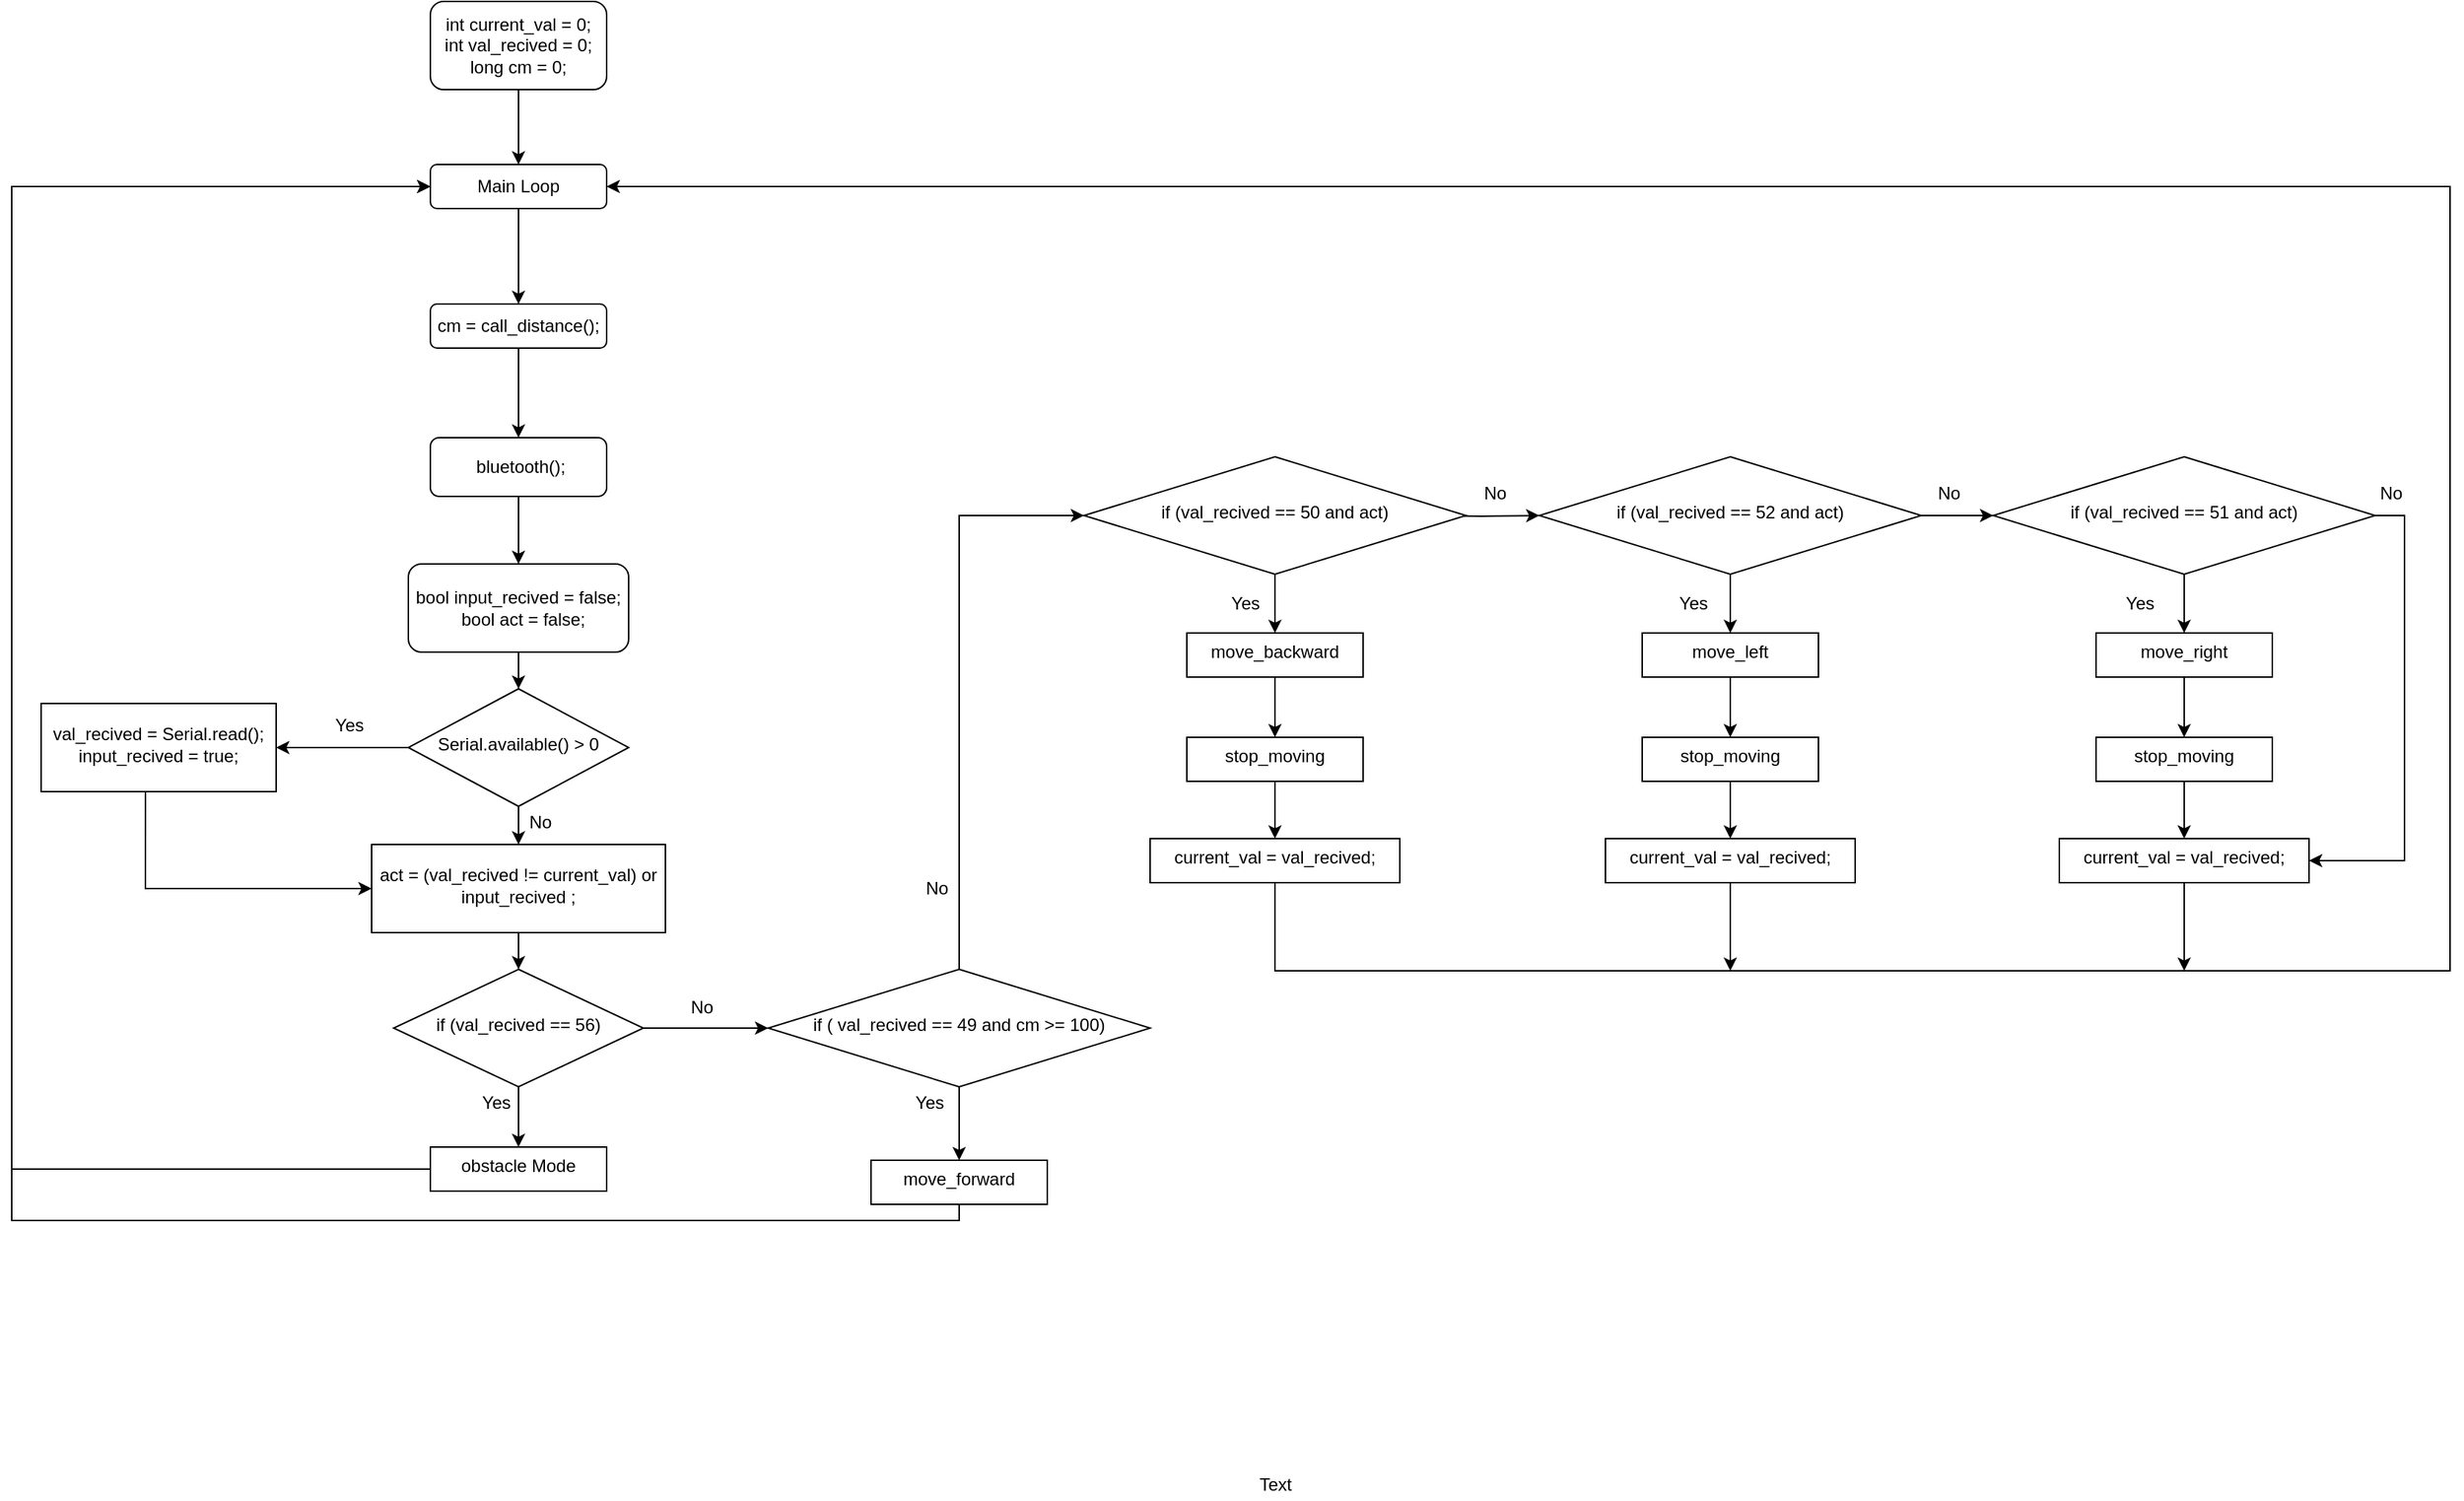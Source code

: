 <mxfile version="15.8.7" type="device" pages="2"><diagram id="C5RBs43oDa-KdzZeNtuy" name="Bluetooth"><mxGraphModel dx="2919" dy="2194" grid="1" gridSize="10" guides="1" tooltips="1" connect="1" arrows="1" fold="1" page="1" pageScale="1" pageWidth="827" pageHeight="1169" math="0" shadow="0"><root><mxCell id="WIyWlLk6GJQsqaUBKTNV-0"/><mxCell id="WIyWlLk6GJQsqaUBKTNV-1" parent="WIyWlLk6GJQsqaUBKTNV-0"/><mxCell id="EGloR7HXyGj_BB4Ntyn2-7" value="" style="edgeStyle=orthogonalEdgeStyle;rounded=0;orthogonalLoop=1;jettySize=auto;html=1;" parent="WIyWlLk6GJQsqaUBKTNV-1" source="WIyWlLk6GJQsqaUBKTNV-3" target="EGloR7HXyGj_BB4Ntyn2-6" edge="1"><mxGeometry relative="1" as="geometry"/></mxCell><mxCell id="WIyWlLk6GJQsqaUBKTNV-3" value="&amp;nbsp;bluetooth();" style="rounded=1;whiteSpace=wrap;html=1;fontSize=12;glass=0;strokeWidth=1;shadow=0;" parent="WIyWlLk6GJQsqaUBKTNV-1" vertex="1"><mxGeometry x="275" y="117" width="120" height="40" as="geometry"/></mxCell><mxCell id="EGloR7HXyGj_BB4Ntyn2-10" value="" style="edgeStyle=orthogonalEdgeStyle;rounded=0;orthogonalLoop=1;jettySize=auto;html=1;" parent="WIyWlLk6GJQsqaUBKTNV-1" source="EGloR7HXyGj_BB4Ntyn2-0" target="EGloR7HXyGj_BB4Ntyn2-9" edge="1"><mxGeometry relative="1" as="geometry"/></mxCell><mxCell id="EGloR7HXyGj_BB4Ntyn2-12" value="" style="edgeStyle=orthogonalEdgeStyle;rounded=0;orthogonalLoop=1;jettySize=auto;html=1;" parent="WIyWlLk6GJQsqaUBKTNV-1" source="EGloR7HXyGj_BB4Ntyn2-0" target="EGloR7HXyGj_BB4Ntyn2-11" edge="1"><mxGeometry relative="1" as="geometry"/></mxCell><mxCell id="EGloR7HXyGj_BB4Ntyn2-0" value="Serial.available() &amp;gt; 0" style="rhombus;whiteSpace=wrap;html=1;shadow=0;fontFamily=Helvetica;fontSize=12;align=center;strokeWidth=1;spacing=6;spacingTop=-4;" parent="WIyWlLk6GJQsqaUBKTNV-1" vertex="1"><mxGeometry x="260" y="288" width="150" height="80" as="geometry"/></mxCell><mxCell id="EGloR7HXyGj_BB4Ntyn2-8" value="" style="edgeStyle=orthogonalEdgeStyle;rounded=0;orthogonalLoop=1;jettySize=auto;html=1;" parent="WIyWlLk6GJQsqaUBKTNV-1" source="EGloR7HXyGj_BB4Ntyn2-6" target="EGloR7HXyGj_BB4Ntyn2-0" edge="1"><mxGeometry relative="1" as="geometry"/></mxCell><mxCell id="EGloR7HXyGj_BB4Ntyn2-6" value="&lt;div&gt;bool input_recived = false;&lt;/div&gt;&lt;div&gt;&amp;nbsp; bool act = false;&lt;/div&gt;" style="whiteSpace=wrap;html=1;rounded=1;shadow=0;strokeWidth=1;glass=0;" parent="WIyWlLk6GJQsqaUBKTNV-1" vertex="1"><mxGeometry x="260" y="203" width="150" height="60" as="geometry"/></mxCell><mxCell id="EGloR7HXyGj_BB4Ntyn2-15" style="edgeStyle=orthogonalEdgeStyle;rounded=0;orthogonalLoop=1;jettySize=auto;html=1;entryX=0;entryY=0.5;entryDx=0;entryDy=0;exitX=0.444;exitY=0.983;exitDx=0;exitDy=0;exitPerimeter=0;" parent="WIyWlLk6GJQsqaUBKTNV-1" source="EGloR7HXyGj_BB4Ntyn2-9" target="EGloR7HXyGj_BB4Ntyn2-11" edge="1"><mxGeometry relative="1" as="geometry"/></mxCell><mxCell id="EGloR7HXyGj_BB4Ntyn2-9" value="val_recived = Serial.read();&lt;br&gt;input_recived = true;" style="whiteSpace=wrap;html=1;shadow=0;strokeWidth=1;spacing=6;spacingTop=-4;" parent="WIyWlLk6GJQsqaUBKTNV-1" vertex="1"><mxGeometry x="10" y="298" width="160" height="60" as="geometry"/></mxCell><mxCell id="EGloR7HXyGj_BB4Ntyn2-35" style="edgeStyle=orthogonalEdgeStyle;rounded=0;orthogonalLoop=1;jettySize=auto;html=1;entryX=0.5;entryY=0;entryDx=0;entryDy=0;" parent="WIyWlLk6GJQsqaUBKTNV-1" source="EGloR7HXyGj_BB4Ntyn2-11" target="EGloR7HXyGj_BB4Ntyn2-27" edge="1"><mxGeometry relative="1" as="geometry"/></mxCell><mxCell id="EGloR7HXyGj_BB4Ntyn2-11" value="act = (val_recived != current_val) or input_recived ;" style="whiteSpace=wrap;html=1;shadow=0;strokeWidth=1;spacing=6;spacingTop=-4;" parent="WIyWlLk6GJQsqaUBKTNV-1" vertex="1"><mxGeometry x="235" y="394" width="200" height="60" as="geometry"/></mxCell><mxCell id="EGloR7HXyGj_BB4Ntyn2-13" value="Yes" style="text;html=1;strokeColor=none;fillColor=none;align=center;verticalAlign=middle;whiteSpace=wrap;rounded=0;" parent="WIyWlLk6GJQsqaUBKTNV-1" vertex="1"><mxGeometry x="190" y="298" width="60" height="30" as="geometry"/></mxCell><mxCell id="EGloR7HXyGj_BB4Ntyn2-14" value="No" style="text;html=1;strokeColor=none;fillColor=none;align=center;verticalAlign=middle;whiteSpace=wrap;rounded=0;" parent="WIyWlLk6GJQsqaUBKTNV-1" vertex="1"><mxGeometry x="320" y="364" width="60" height="30" as="geometry"/></mxCell><mxCell id="dV8aV_4q76YpNf3Cbogu-1" value="" style="edgeStyle=orthogonalEdgeStyle;rounded=0;orthogonalLoop=1;jettySize=auto;html=1;" edge="1" parent="WIyWlLk6GJQsqaUBKTNV-1" source="EGloR7HXyGj_BB4Ntyn2-16" target="dV8aV_4q76YpNf3Cbogu-0"><mxGeometry relative="1" as="geometry"/></mxCell><mxCell id="EGloR7HXyGj_BB4Ntyn2-16" value="int current_val = 0;&lt;br&gt;int val_recived = 0;&lt;br&gt;long cm = 0;" style="whiteSpace=wrap;html=1;rounded=1;shadow=0;strokeWidth=1;glass=0;" parent="WIyWlLk6GJQsqaUBKTNV-1" vertex="1"><mxGeometry x="275" y="-180" width="120" height="60" as="geometry"/></mxCell><mxCell id="EGloR7HXyGj_BB4Ntyn2-30" value="" style="edgeStyle=orthogonalEdgeStyle;rounded=0;orthogonalLoop=1;jettySize=auto;html=1;exitX=0.5;exitY=1;exitDx=0;exitDy=0;" parent="WIyWlLk6GJQsqaUBKTNV-1" source="EGloR7HXyGj_BB4Ntyn2-27" target="EGloR7HXyGj_BB4Ntyn2-29" edge="1"><mxGeometry relative="1" as="geometry"/></mxCell><mxCell id="EGloR7HXyGj_BB4Ntyn2-40" value="" style="edgeStyle=orthogonalEdgeStyle;rounded=0;orthogonalLoop=1;jettySize=auto;html=1;" parent="WIyWlLk6GJQsqaUBKTNV-1" source="EGloR7HXyGj_BB4Ntyn2-27" target="EGloR7HXyGj_BB4Ntyn2-39" edge="1"><mxGeometry relative="1" as="geometry"/></mxCell><mxCell id="EGloR7HXyGj_BB4Ntyn2-27" value="if (val_recived == 56)" style="rhombus;whiteSpace=wrap;html=1;shadow=0;strokeWidth=1;spacing=6;spacingTop=-4;" parent="WIyWlLk6GJQsqaUBKTNV-1" vertex="1"><mxGeometry x="250" y="479" width="170" height="80" as="geometry"/></mxCell><mxCell id="EGloR7HXyGj_BB4Ntyn2-44" style="edgeStyle=orthogonalEdgeStyle;rounded=0;orthogonalLoop=1;jettySize=auto;html=1;entryX=0;entryY=0.5;entryDx=0;entryDy=0;" parent="WIyWlLk6GJQsqaUBKTNV-1" source="EGloR7HXyGj_BB4Ntyn2-29" target="dV8aV_4q76YpNf3Cbogu-0" edge="1"><mxGeometry relative="1" as="geometry"><Array as="points"><mxPoint x="-10" y="615"/><mxPoint x="-10" y="-54"/></Array><mxPoint x="210" y="-85" as="targetPoint"/></mxGeometry></mxCell><mxCell id="EGloR7HXyGj_BB4Ntyn2-29" value="obstacle Mode" style="whiteSpace=wrap;html=1;shadow=0;strokeWidth=1;spacing=6;spacingTop=-4;" parent="WIyWlLk6GJQsqaUBKTNV-1" vertex="1"><mxGeometry x="275" y="600" width="120" height="30" as="geometry"/></mxCell><mxCell id="EGloR7HXyGj_BB4Ntyn2-34" value="Yes" style="text;html=1;strokeColor=none;fillColor=none;align=center;verticalAlign=middle;whiteSpace=wrap;rounded=0;" parent="WIyWlLk6GJQsqaUBKTNV-1" vertex="1"><mxGeometry x="290" y="555" width="60" height="30" as="geometry"/></mxCell><mxCell id="EGloR7HXyGj_BB4Ntyn2-38" value="No" style="text;html=1;strokeColor=none;fillColor=none;align=center;verticalAlign=middle;whiteSpace=wrap;rounded=0;" parent="WIyWlLk6GJQsqaUBKTNV-1" vertex="1"><mxGeometry x="430" y="490" width="60" height="30" as="geometry"/></mxCell><mxCell id="EGloR7HXyGj_BB4Ntyn2-42" value="" style="edgeStyle=orthogonalEdgeStyle;rounded=0;orthogonalLoop=1;jettySize=auto;html=1;" parent="WIyWlLk6GJQsqaUBKTNV-1" source="EGloR7HXyGj_BB4Ntyn2-39" target="EGloR7HXyGj_BB4Ntyn2-41" edge="1"><mxGeometry relative="1" as="geometry"/></mxCell><mxCell id="EGloR7HXyGj_BB4Ntyn2-91" style="edgeStyle=orthogonalEdgeStyle;rounded=0;orthogonalLoop=1;jettySize=auto;html=1;entryX=0;entryY=0.5;entryDx=0;entryDy=0;" parent="WIyWlLk6GJQsqaUBKTNV-1" source="EGloR7HXyGj_BB4Ntyn2-39" target="EGloR7HXyGj_BB4Ntyn2-48" edge="1"><mxGeometry relative="1" as="geometry"/></mxCell><mxCell id="EGloR7HXyGj_BB4Ntyn2-39" value="if ( val_recived == 49 and cm &amp;gt;= 100)" style="rhombus;whiteSpace=wrap;html=1;shadow=0;strokeWidth=1;spacing=6;spacingTop=-4;" parent="WIyWlLk6GJQsqaUBKTNV-1" vertex="1"><mxGeometry x="505" y="479" width="260" height="80" as="geometry"/></mxCell><mxCell id="dV8aV_4q76YpNf3Cbogu-7" style="edgeStyle=orthogonalEdgeStyle;rounded=0;orthogonalLoop=1;jettySize=auto;html=1;entryX=0;entryY=0.5;entryDx=0;entryDy=0;" edge="1" parent="WIyWlLk6GJQsqaUBKTNV-1" source="EGloR7HXyGj_BB4Ntyn2-41" target="dV8aV_4q76YpNf3Cbogu-0"><mxGeometry relative="1" as="geometry"><Array as="points"><mxPoint x="635" y="650"/><mxPoint x="-10" y="650"/><mxPoint x="-10" y="-54"/></Array></mxGeometry></mxCell><mxCell id="EGloR7HXyGj_BB4Ntyn2-41" value="move_forward" style="whiteSpace=wrap;html=1;shadow=0;strokeWidth=1;spacing=6;spacingTop=-4;" parent="WIyWlLk6GJQsqaUBKTNV-1" vertex="1"><mxGeometry x="575" y="609" width="120" height="30" as="geometry"/></mxCell><mxCell id="EGloR7HXyGj_BB4Ntyn2-43" value="Yes" style="text;html=1;strokeColor=none;fillColor=none;align=center;verticalAlign=middle;whiteSpace=wrap;rounded=0;" parent="WIyWlLk6GJQsqaUBKTNV-1" vertex="1"><mxGeometry x="585" y="555" width="60" height="30" as="geometry"/></mxCell><mxCell id="EGloR7HXyGj_BB4Ntyn2-52" value="" style="edgeStyle=orthogonalEdgeStyle;rounded=0;orthogonalLoop=1;jettySize=auto;html=1;" parent="WIyWlLk6GJQsqaUBKTNV-1" source="EGloR7HXyGj_BB4Ntyn2-48" target="EGloR7HXyGj_BB4Ntyn2-51" edge="1"><mxGeometry relative="1" as="geometry"/></mxCell><mxCell id="EGloR7HXyGj_BB4Ntyn2-59" value="" style="edgeStyle=orthogonalEdgeStyle;rounded=0;orthogonalLoop=1;jettySize=auto;html=1;" parent="WIyWlLk6GJQsqaUBKTNV-1" target="EGloR7HXyGj_BB4Ntyn2-58" edge="1"><mxGeometry relative="1" as="geometry"><mxPoint x="950" y="170" as="sourcePoint"/></mxGeometry></mxCell><mxCell id="EGloR7HXyGj_BB4Ntyn2-48" value="if (val_recived == 50 and act)" style="rhombus;whiteSpace=wrap;html=1;shadow=0;strokeWidth=1;spacing=6;spacingTop=-4;" parent="WIyWlLk6GJQsqaUBKTNV-1" vertex="1"><mxGeometry x="720" y="130" width="260" height="80" as="geometry"/></mxCell><mxCell id="EGloR7HXyGj_BB4Ntyn2-56" value="" style="edgeStyle=orthogonalEdgeStyle;rounded=0;orthogonalLoop=1;jettySize=auto;html=1;" parent="WIyWlLk6GJQsqaUBKTNV-1" source="EGloR7HXyGj_BB4Ntyn2-51" target="EGloR7HXyGj_BB4Ntyn2-55" edge="1"><mxGeometry relative="1" as="geometry"/></mxCell><mxCell id="EGloR7HXyGj_BB4Ntyn2-51" value="move_backward" style="whiteSpace=wrap;html=1;shadow=0;strokeWidth=1;spacing=6;spacingTop=-4;" parent="WIyWlLk6GJQsqaUBKTNV-1" vertex="1"><mxGeometry x="790" y="250" width="120" height="30" as="geometry"/></mxCell><mxCell id="EGloR7HXyGj_BB4Ntyn2-53" value="Yes" style="text;html=1;strokeColor=none;fillColor=none;align=center;verticalAlign=middle;whiteSpace=wrap;rounded=0;" parent="WIyWlLk6GJQsqaUBKTNV-1" vertex="1"><mxGeometry x="800" y="215" width="60" height="30" as="geometry"/></mxCell><mxCell id="EGloR7HXyGj_BB4Ntyn2-84" value="" style="edgeStyle=orthogonalEdgeStyle;rounded=0;orthogonalLoop=1;jettySize=auto;html=1;" parent="WIyWlLk6GJQsqaUBKTNV-1" source="EGloR7HXyGj_BB4Ntyn2-55" target="EGloR7HXyGj_BB4Ntyn2-83" edge="1"><mxGeometry relative="1" as="geometry"/></mxCell><mxCell id="EGloR7HXyGj_BB4Ntyn2-55" value="stop_moving" style="whiteSpace=wrap;html=1;shadow=0;strokeWidth=1;spacing=6;spacingTop=-4;" parent="WIyWlLk6GJQsqaUBKTNV-1" vertex="1"><mxGeometry x="790" y="321" width="120" height="30" as="geometry"/></mxCell><mxCell id="EGloR7HXyGj_BB4Ntyn2-67" style="edgeStyle=orthogonalEdgeStyle;rounded=0;orthogonalLoop=1;jettySize=auto;html=1;entryX=0.5;entryY=0;entryDx=0;entryDy=0;" parent="WIyWlLk6GJQsqaUBKTNV-1" source="EGloR7HXyGj_BB4Ntyn2-58" target="EGloR7HXyGj_BB4Ntyn2-61" edge="1"><mxGeometry relative="1" as="geometry"/></mxCell><mxCell id="EGloR7HXyGj_BB4Ntyn2-75" value="" style="edgeStyle=orthogonalEdgeStyle;rounded=0;orthogonalLoop=1;jettySize=auto;html=1;" parent="WIyWlLk6GJQsqaUBKTNV-1" source="EGloR7HXyGj_BB4Ntyn2-58" target="EGloR7HXyGj_BB4Ntyn2-74" edge="1"><mxGeometry relative="1" as="geometry"/></mxCell><mxCell id="EGloR7HXyGj_BB4Ntyn2-58" value="if (val_recived == 52 and act)" style="rhombus;whiteSpace=wrap;html=1;shadow=0;strokeWidth=1;spacing=6;spacingTop=-4;" parent="WIyWlLk6GJQsqaUBKTNV-1" vertex="1"><mxGeometry x="1030" y="130" width="260" height="80" as="geometry"/></mxCell><mxCell id="EGloR7HXyGj_BB4Ntyn2-60" value="" style="edgeStyle=orthogonalEdgeStyle;rounded=0;orthogonalLoop=1;jettySize=auto;html=1;" parent="WIyWlLk6GJQsqaUBKTNV-1" source="EGloR7HXyGj_BB4Ntyn2-61" target="EGloR7HXyGj_BB4Ntyn2-63" edge="1"><mxGeometry relative="1" as="geometry"/></mxCell><mxCell id="EGloR7HXyGj_BB4Ntyn2-61" value="move_left" style="whiteSpace=wrap;html=1;shadow=0;strokeWidth=1;spacing=6;spacingTop=-4;" parent="WIyWlLk6GJQsqaUBKTNV-1" vertex="1"><mxGeometry x="1100" y="250" width="120" height="30" as="geometry"/></mxCell><mxCell id="EGloR7HXyGj_BB4Ntyn2-62" value="Yes" style="text;html=1;strokeColor=none;fillColor=none;align=center;verticalAlign=middle;whiteSpace=wrap;rounded=0;" parent="WIyWlLk6GJQsqaUBKTNV-1" vertex="1"><mxGeometry x="1105" y="215" width="60" height="30" as="geometry"/></mxCell><mxCell id="EGloR7HXyGj_BB4Ntyn2-88" value="" style="edgeStyle=orthogonalEdgeStyle;rounded=0;orthogonalLoop=1;jettySize=auto;html=1;" parent="WIyWlLk6GJQsqaUBKTNV-1" source="EGloR7HXyGj_BB4Ntyn2-63" target="EGloR7HXyGj_BB4Ntyn2-87" edge="1"><mxGeometry relative="1" as="geometry"/></mxCell><mxCell id="EGloR7HXyGj_BB4Ntyn2-63" value="stop_moving" style="whiteSpace=wrap;html=1;shadow=0;strokeWidth=1;spacing=6;spacingTop=-4;" parent="WIyWlLk6GJQsqaUBKTNV-1" vertex="1"><mxGeometry x="1100" y="321" width="120" height="30" as="geometry"/></mxCell><mxCell id="EGloR7HXyGj_BB4Ntyn2-69" value="No" style="text;html=1;strokeColor=none;fillColor=none;align=center;verticalAlign=middle;whiteSpace=wrap;rounded=0;" parent="WIyWlLk6GJQsqaUBKTNV-1" vertex="1"><mxGeometry x="970" y="140" width="60" height="30" as="geometry"/></mxCell><mxCell id="EGloR7HXyGj_BB4Ntyn2-81" value="" style="edgeStyle=orthogonalEdgeStyle;rounded=0;orthogonalLoop=1;jettySize=auto;html=1;entryX=0.5;entryY=0;entryDx=0;entryDy=0;" parent="WIyWlLk6GJQsqaUBKTNV-1" source="EGloR7HXyGj_BB4Ntyn2-74" target="EGloR7HXyGj_BB4Ntyn2-79" edge="1"><mxGeometry relative="1" as="geometry"/></mxCell><mxCell id="EGloR7HXyGj_BB4Ntyn2-93" style="edgeStyle=orthogonalEdgeStyle;rounded=0;orthogonalLoop=1;jettySize=auto;html=1;exitX=1;exitY=0.5;exitDx=0;exitDy=0;entryX=1;entryY=0.5;entryDx=0;entryDy=0;" parent="WIyWlLk6GJQsqaUBKTNV-1" source="EGloR7HXyGj_BB4Ntyn2-74" target="EGloR7HXyGj_BB4Ntyn2-89" edge="1"><mxGeometry relative="1" as="geometry"/></mxCell><mxCell id="EGloR7HXyGj_BB4Ntyn2-74" value="if (val_recived == 51 and act)" style="rhombus;whiteSpace=wrap;html=1;shadow=0;strokeWidth=1;spacing=6;spacingTop=-4;" parent="WIyWlLk6GJQsqaUBKTNV-1" vertex="1"><mxGeometry x="1339" y="130" width="260" height="80" as="geometry"/></mxCell><mxCell id="EGloR7HXyGj_BB4Ntyn2-76" value="No" style="text;html=1;strokeColor=none;fillColor=none;align=center;verticalAlign=middle;whiteSpace=wrap;rounded=0;" parent="WIyWlLk6GJQsqaUBKTNV-1" vertex="1"><mxGeometry x="1279" y="140" width="60" height="30" as="geometry"/></mxCell><mxCell id="EGloR7HXyGj_BB4Ntyn2-82" value="" style="edgeStyle=orthogonalEdgeStyle;rounded=0;orthogonalLoop=1;jettySize=auto;html=1;" parent="WIyWlLk6GJQsqaUBKTNV-1" source="EGloR7HXyGj_BB4Ntyn2-79" target="EGloR7HXyGj_BB4Ntyn2-80" edge="1"><mxGeometry relative="1" as="geometry"/></mxCell><mxCell id="EGloR7HXyGj_BB4Ntyn2-79" value="move_right" style="whiteSpace=wrap;html=1;shadow=0;strokeWidth=1;spacing=6;spacingTop=-4;" parent="WIyWlLk6GJQsqaUBKTNV-1" vertex="1"><mxGeometry x="1409" y="250" width="120" height="30" as="geometry"/></mxCell><mxCell id="EGloR7HXyGj_BB4Ntyn2-90" value="" style="edgeStyle=orthogonalEdgeStyle;rounded=0;orthogonalLoop=1;jettySize=auto;html=1;" parent="WIyWlLk6GJQsqaUBKTNV-1" source="EGloR7HXyGj_BB4Ntyn2-80" target="EGloR7HXyGj_BB4Ntyn2-89" edge="1"><mxGeometry relative="1" as="geometry"/></mxCell><mxCell id="EGloR7HXyGj_BB4Ntyn2-80" value="stop_moving" style="whiteSpace=wrap;html=1;shadow=0;strokeWidth=1;spacing=6;spacingTop=-4;" parent="WIyWlLk6GJQsqaUBKTNV-1" vertex="1"><mxGeometry x="1409" y="321" width="120" height="30" as="geometry"/></mxCell><mxCell id="EGloR7HXyGj_BB4Ntyn2-96" style="edgeStyle=orthogonalEdgeStyle;rounded=0;orthogonalLoop=1;jettySize=auto;html=1;entryX=1;entryY=0.5;entryDx=0;entryDy=0;" parent="WIyWlLk6GJQsqaUBKTNV-1" source="EGloR7HXyGj_BB4Ntyn2-83" target="dV8aV_4q76YpNf3Cbogu-0" edge="1"><mxGeometry relative="1" as="geometry"><Array as="points"><mxPoint x="850" y="480"/><mxPoint x="1650" y="480"/><mxPoint x="1650" y="-54"/></Array></mxGeometry></mxCell><mxCell id="EGloR7HXyGj_BB4Ntyn2-83" value="current_val = val_recived;" style="whiteSpace=wrap;html=1;shadow=0;strokeWidth=1;spacing=6;spacingTop=-4;" parent="WIyWlLk6GJQsqaUBKTNV-1" vertex="1"><mxGeometry x="765" y="390" width="170" height="30" as="geometry"/></mxCell><mxCell id="EGloR7HXyGj_BB4Ntyn2-97" style="edgeStyle=orthogonalEdgeStyle;rounded=0;orthogonalLoop=1;jettySize=auto;html=1;" parent="WIyWlLk6GJQsqaUBKTNV-1" source="EGloR7HXyGj_BB4Ntyn2-87" edge="1"><mxGeometry relative="1" as="geometry"><mxPoint x="1160" y="480" as="targetPoint"/></mxGeometry></mxCell><mxCell id="EGloR7HXyGj_BB4Ntyn2-87" value="current_val = val_recived;" style="whiteSpace=wrap;html=1;shadow=0;strokeWidth=1;spacing=6;spacingTop=-4;" parent="WIyWlLk6GJQsqaUBKTNV-1" vertex="1"><mxGeometry x="1075" y="390" width="170" height="30" as="geometry"/></mxCell><mxCell id="EGloR7HXyGj_BB4Ntyn2-98" style="edgeStyle=orthogonalEdgeStyle;rounded=0;orthogonalLoop=1;jettySize=auto;html=1;" parent="WIyWlLk6GJQsqaUBKTNV-1" source="EGloR7HXyGj_BB4Ntyn2-89" edge="1"><mxGeometry relative="1" as="geometry"><mxPoint x="1469" y="480" as="targetPoint"/></mxGeometry></mxCell><mxCell id="EGloR7HXyGj_BB4Ntyn2-89" value="current_val = val_recived;" style="whiteSpace=wrap;html=1;shadow=0;strokeWidth=1;spacing=6;spacingTop=-4;" parent="WIyWlLk6GJQsqaUBKTNV-1" vertex="1"><mxGeometry x="1384" y="390" width="170" height="30" as="geometry"/></mxCell><mxCell id="EGloR7HXyGj_BB4Ntyn2-92" value="No" style="text;html=1;strokeColor=none;fillColor=none;align=center;verticalAlign=middle;whiteSpace=wrap;rounded=0;" parent="WIyWlLk6GJQsqaUBKTNV-1" vertex="1"><mxGeometry x="590" y="409" width="60" height="30" as="geometry"/></mxCell><mxCell id="EGloR7HXyGj_BB4Ntyn2-94" value="Yes" style="text;html=1;strokeColor=none;fillColor=none;align=center;verticalAlign=middle;whiteSpace=wrap;rounded=0;" parent="WIyWlLk6GJQsqaUBKTNV-1" vertex="1"><mxGeometry x="1409" y="215" width="60" height="30" as="geometry"/></mxCell><mxCell id="EGloR7HXyGj_BB4Ntyn2-95" value="No" style="text;html=1;strokeColor=none;fillColor=none;align=center;verticalAlign=middle;whiteSpace=wrap;rounded=0;" parent="WIyWlLk6GJQsqaUBKTNV-1" vertex="1"><mxGeometry x="1580" y="140" width="60" height="30" as="geometry"/></mxCell><mxCell id="EGloR7HXyGj_BB4Ntyn2-99" value="Text" style="text;html=1;align=center;verticalAlign=middle;resizable=0;points=[];autosize=1;strokeColor=none;fillColor=none;" parent="WIyWlLk6GJQsqaUBKTNV-1" vertex="1"><mxGeometry x="830" y="820" width="40" height="20" as="geometry"/></mxCell><mxCell id="dV8aV_4q76YpNf3Cbogu-5" value="" style="edgeStyle=orthogonalEdgeStyle;rounded=0;orthogonalLoop=1;jettySize=auto;html=1;" edge="1" parent="WIyWlLk6GJQsqaUBKTNV-1" source="dV8aV_4q76YpNf3Cbogu-0" target="dV8aV_4q76YpNf3Cbogu-4"><mxGeometry relative="1" as="geometry"/></mxCell><mxCell id="dV8aV_4q76YpNf3Cbogu-0" value="Main Loop" style="rounded=1;whiteSpace=wrap;html=1;shadow=0;strokeWidth=1;glass=0;" vertex="1" parent="WIyWlLk6GJQsqaUBKTNV-1"><mxGeometry x="275" y="-69" width="120" height="30" as="geometry"/></mxCell><mxCell id="dV8aV_4q76YpNf3Cbogu-6" value="" style="edgeStyle=orthogonalEdgeStyle;rounded=0;orthogonalLoop=1;jettySize=auto;html=1;" edge="1" parent="WIyWlLk6GJQsqaUBKTNV-1" source="dV8aV_4q76YpNf3Cbogu-4" target="WIyWlLk6GJQsqaUBKTNV-3"><mxGeometry relative="1" as="geometry"/></mxCell><mxCell id="dV8aV_4q76YpNf3Cbogu-4" value="cm = call_distance();" style="rounded=1;whiteSpace=wrap;html=1;shadow=0;strokeWidth=1;glass=0;" vertex="1" parent="WIyWlLk6GJQsqaUBKTNV-1"><mxGeometry x="275" y="26" width="120" height="30" as="geometry"/></mxCell></root></mxGraphModel></diagram><diagram name="Obstacle" id="ICjwhA064xn3rWVQyE_e"><mxGraphModel dx="2092" dy="2194" grid="1" gridSize="10" guides="1" tooltips="1" connect="1" arrows="1" fold="1" page="1" pageScale="1" pageWidth="827" pageHeight="1169" math="0" shadow="0"><root><mxCell id="XU07n4T42WI_5-m4gutn-0"/><mxCell id="XU07n4T42WI_5-m4gutn-1" parent="XU07n4T42WI_5-m4gutn-0"/><mxCell id="fXLFIxPHKKJLU5UCMMov-21" style="edgeStyle=orthogonalEdgeStyle;rounded=0;orthogonalLoop=1;jettySize=auto;html=1;entryX=0.5;entryY=0;entryDx=0;entryDy=0;" edge="1" parent="XU07n4T42WI_5-m4gutn-1" source="XU07n4T42WI_5-m4gutn-3" target="bP1f-SLKXjQqlH7ht-Pp-0"><mxGeometry relative="1" as="geometry"/></mxCell><mxCell id="XU07n4T42WI_5-m4gutn-3" value="obstacle();" style="rounded=1;whiteSpace=wrap;html=1;fontSize=12;glass=0;strokeWidth=1;shadow=0;" vertex="1" parent="XU07n4T42WI_5-m4gutn-1"><mxGeometry x="275" y="53" width="120" height="30" as="geometry"/></mxCell><mxCell id="fXLFIxPHKKJLU5UCMMov-23" style="edgeStyle=orthogonalEdgeStyle;rounded=0;orthogonalLoop=1;jettySize=auto;html=1;entryX=0.5;entryY=0;entryDx=0;entryDy=0;exitX=1;exitY=0.5;exitDx=0;exitDy=0;" edge="1" parent="XU07n4T42WI_5-m4gutn-1" source="XU07n4T42WI_5-m4gutn-8" target="jqfCHitv3PBxDXmEB8H1-4"><mxGeometry relative="1" as="geometry"/></mxCell><mxCell id="XU07n4T42WI_5-m4gutn-8" value="int r&amp;nbsp; = random(100);" style="whiteSpace=wrap;html=1;rounded=1;shadow=0;strokeWidth=1;glass=0;" vertex="1" parent="XU07n4T42WI_5-m4gutn-1"><mxGeometry x="420" y="130" width="150" height="30" as="geometry"/></mxCell><mxCell id="XU07n4T42WI_5-m4gutn-15" value="" style="edgeStyle=orthogonalEdgeStyle;rounded=0;orthogonalLoop=1;jettySize=auto;html=1;" edge="1" parent="XU07n4T42WI_5-m4gutn-1" source="XU07n4T42WI_5-m4gutn-16" target="XU07n4T42WI_5-m4gutn-66"><mxGeometry relative="1" as="geometry"/></mxCell><mxCell id="XU07n4T42WI_5-m4gutn-16" value="long cm = 0;" style="whiteSpace=wrap;html=1;rounded=1;shadow=0;strokeWidth=1;glass=0;" vertex="1" parent="XU07n4T42WI_5-m4gutn-1"><mxGeometry x="275" y="-150" width="120" height="30" as="geometry"/></mxCell><mxCell id="XU07n4T42WI_5-m4gutn-63" value="No" style="text;html=1;strokeColor=none;fillColor=none;align=center;verticalAlign=middle;whiteSpace=wrap;rounded=0;" vertex="1" parent="XU07n4T42WI_5-m4gutn-1"><mxGeometry x="1602" y="264" width="60" height="30" as="geometry"/></mxCell><mxCell id="XU07n4T42WI_5-m4gutn-65" value="" style="edgeStyle=orthogonalEdgeStyle;rounded=0;orthogonalLoop=1;jettySize=auto;html=1;" edge="1" parent="XU07n4T42WI_5-m4gutn-1" source="XU07n4T42WI_5-m4gutn-66" target="XU07n4T42WI_5-m4gutn-68"><mxGeometry relative="1" as="geometry"/></mxCell><mxCell id="XU07n4T42WI_5-m4gutn-66" value="Main Loop" style="rounded=1;whiteSpace=wrap;html=1;shadow=0;strokeWidth=1;glass=0;" vertex="1" parent="XU07n4T42WI_5-m4gutn-1"><mxGeometry x="275" y="-82" width="120" height="30" as="geometry"/></mxCell><mxCell id="XU07n4T42WI_5-m4gutn-67" value="" style="edgeStyle=orthogonalEdgeStyle;rounded=0;orthogonalLoop=1;jettySize=auto;html=1;" edge="1" parent="XU07n4T42WI_5-m4gutn-1" source="XU07n4T42WI_5-m4gutn-68" target="XU07n4T42WI_5-m4gutn-3"><mxGeometry relative="1" as="geometry"/></mxCell><mxCell id="XU07n4T42WI_5-m4gutn-68" value="cm = call_distance();" style="rounded=1;whiteSpace=wrap;html=1;shadow=0;strokeWidth=1;glass=0;" vertex="1" parent="XU07n4T42WI_5-m4gutn-1"><mxGeometry x="275" y="-15" width="120" height="30" as="geometry"/></mxCell><mxCell id="bP1f-SLKXjQqlH7ht-Pp-3" value="" style="edgeStyle=orthogonalEdgeStyle;rounded=0;orthogonalLoop=1;jettySize=auto;html=1;" edge="1" parent="XU07n4T42WI_5-m4gutn-1" source="bP1f-SLKXjQqlH7ht-Pp-0" target="bP1f-SLKXjQqlH7ht-Pp-2"><mxGeometry relative="1" as="geometry"/></mxCell><mxCell id="fXLFIxPHKKJLU5UCMMov-6" style="edgeStyle=orthogonalEdgeStyle;rounded=0;orthogonalLoop=1;jettySize=auto;html=1;exitX=1;exitY=0.5;exitDx=0;exitDy=0;entryX=0;entryY=0.5;entryDx=0;entryDy=0;" edge="1" parent="XU07n4T42WI_5-m4gutn-1" source="bP1f-SLKXjQqlH7ht-Pp-0" target="jqfCHitv3PBxDXmEB8H1-2"><mxGeometry relative="1" as="geometry"/></mxCell><mxCell id="bP1f-SLKXjQqlH7ht-Pp-0" value="if (cm &amp;gt;= 100)" style="rhombus;whiteSpace=wrap;html=1;flipH=0;flipV=1;" vertex="1" parent="XU07n4T42WI_5-m4gutn-1"><mxGeometry x="130" y="200" width="120" height="80" as="geometry"/></mxCell><mxCell id="bP1f-SLKXjQqlH7ht-Pp-5" style="edgeStyle=orthogonalEdgeStyle;rounded=0;orthogonalLoop=1;jettySize=auto;html=1;entryX=0;entryY=0.5;entryDx=0;entryDy=0;" edge="1" parent="XU07n4T42WI_5-m4gutn-1" source="bP1f-SLKXjQqlH7ht-Pp-2" target="XU07n4T42WI_5-m4gutn-66"><mxGeometry relative="1" as="geometry"><Array as="points"><mxPoint x="190" y="420"/><mxPoint x="60" y="420"/><mxPoint x="60" y="-67"/></Array></mxGeometry></mxCell><mxCell id="bP1f-SLKXjQqlH7ht-Pp-2" value="move_forward" style="whiteSpace=wrap;html=1;" vertex="1" parent="XU07n4T42WI_5-m4gutn-1"><mxGeometry x="130" y="370" width="120" height="30" as="geometry"/></mxCell><mxCell id="bP1f-SLKXjQqlH7ht-Pp-4" value="Yes" style="text;html=1;strokeColor=none;fillColor=none;align=center;verticalAlign=middle;whiteSpace=wrap;rounded=0;" vertex="1" parent="XU07n4T42WI_5-m4gutn-1"><mxGeometry x="178" y="290" width="60" height="30" as="geometry"/></mxCell><mxCell id="fXLFIxPHKKJLU5UCMMov-4" style="edgeStyle=orthogonalEdgeStyle;rounded=0;orthogonalLoop=1;jettySize=auto;html=1;entryX=0.5;entryY=0;entryDx=0;entryDy=0;" edge="1" parent="XU07n4T42WI_5-m4gutn-1" source="jqfCHitv3PBxDXmEB8H1-2" target="fXLFIxPHKKJLU5UCMMov-0"><mxGeometry relative="1" as="geometry"/></mxCell><mxCell id="fXLFIxPHKKJLU5UCMMov-22" style="edgeStyle=orthogonalEdgeStyle;rounded=0;orthogonalLoop=1;jettySize=auto;html=1;entryX=0;entryY=0.5;entryDx=0;entryDy=0;" edge="1" parent="XU07n4T42WI_5-m4gutn-1" source="jqfCHitv3PBxDXmEB8H1-2" target="XU07n4T42WI_5-m4gutn-8"><mxGeometry relative="1" as="geometry"/></mxCell><mxCell id="jqfCHitv3PBxDXmEB8H1-2" value="if (cm &amp;lt; 30 and cm &amp;gt; 20)" style="rhombus;whiteSpace=wrap;html=1;flipH=0;flipV=1;" vertex="1" parent="XU07n4T42WI_5-m4gutn-1"><mxGeometry x="310" y="200" width="160" height="80" as="geometry"/></mxCell><mxCell id="fXLFIxPHKKJLU5UCMMov-8" style="edgeStyle=orthogonalEdgeStyle;rounded=0;orthogonalLoop=1;jettySize=auto;html=1;exitX=0.5;exitY=1;exitDx=0;exitDy=0;entryX=0.5;entryY=0;entryDx=0;entryDy=0;" edge="1" parent="XU07n4T42WI_5-m4gutn-1" source="jqfCHitv3PBxDXmEB8H1-4" target="fXLFIxPHKKJLU5UCMMov-7"><mxGeometry relative="1" as="geometry"/></mxCell><mxCell id="fXLFIxPHKKJLU5UCMMov-11" value="" style="edgeStyle=orthogonalEdgeStyle;rounded=0;orthogonalLoop=1;jettySize=auto;html=1;" edge="1" parent="XU07n4T42WI_5-m4gutn-1" source="jqfCHitv3PBxDXmEB8H1-4" target="fXLFIxPHKKJLU5UCMMov-10"><mxGeometry relative="1" as="geometry"/></mxCell><mxCell id="jqfCHitv3PBxDXmEB8H1-4" value="if (cm &amp;lt; 50 &amp;amp; cm &amp;gt; 30)" style="rhombus;whiteSpace=wrap;html=1;flipH=0;flipV=1;" vertex="1" parent="XU07n4T42WI_5-m4gutn-1"><mxGeometry x="530" y="200" width="160" height="80" as="geometry"/></mxCell><mxCell id="28Ma6BEtTk29vkt1CBH1-4" value="No" style="text;html=1;strokeColor=none;fillColor=none;align=center;verticalAlign=middle;whiteSpace=wrap;rounded=0;" vertex="1" parent="XU07n4T42WI_5-m4gutn-1"><mxGeometry x="260" y="210" width="60" height="30" as="geometry"/></mxCell><mxCell id="28Ma6BEtTk29vkt1CBH1-5" value="No" style="text;html=1;strokeColor=none;fillColor=none;align=center;verticalAlign=middle;whiteSpace=wrap;rounded=0;" vertex="1" parent="XU07n4T42WI_5-m4gutn-1"><mxGeometry x="340" y="160" width="60" height="30" as="geometry"/></mxCell><mxCell id="fXLFIxPHKKJLU5UCMMov-2" value="" style="edgeStyle=orthogonalEdgeStyle;rounded=0;orthogonalLoop=1;jettySize=auto;html=1;" edge="1" parent="XU07n4T42WI_5-m4gutn-1" source="fXLFIxPHKKJLU5UCMMov-0" target="fXLFIxPHKKJLU5UCMMov-1"><mxGeometry relative="1" as="geometry"/></mxCell><mxCell id="fXLFIxPHKKJLU5UCMMov-0" value="stop_moving" style="whiteSpace=wrap;html=1;shadow=0;strokeWidth=1;spacing=6;spacingTop=-4;" vertex="1" parent="XU07n4T42WI_5-m4gutn-1"><mxGeometry x="330" y="310" width="120" height="30" as="geometry"/></mxCell><mxCell id="fXLFIxPHKKJLU5UCMMov-5" style="edgeStyle=orthogonalEdgeStyle;rounded=0;orthogonalLoop=1;jettySize=auto;html=1;entryX=0;entryY=0.5;entryDx=0;entryDy=0;" edge="1" parent="XU07n4T42WI_5-m4gutn-1" source="fXLFIxPHKKJLU5UCMMov-1" target="XU07n4T42WI_5-m4gutn-66"><mxGeometry relative="1" as="geometry"><Array as="points"><mxPoint x="390" y="420"/><mxPoint x="60" y="420"/><mxPoint x="60" y="-67"/></Array></mxGeometry></mxCell><mxCell id="fXLFIxPHKKJLU5UCMMov-1" value="move_backward" style="whiteSpace=wrap;html=1;shadow=0;strokeWidth=1;spacing=6;spacingTop=-4;" vertex="1" parent="XU07n4T42WI_5-m4gutn-1"><mxGeometry x="330" y="370" width="120" height="30" as="geometry"/></mxCell><mxCell id="fXLFIxPHKKJLU5UCMMov-9" style="edgeStyle=orthogonalEdgeStyle;rounded=0;orthogonalLoop=1;jettySize=auto;html=1;entryX=0;entryY=0.5;entryDx=0;entryDy=0;" edge="1" parent="XU07n4T42WI_5-m4gutn-1" source="fXLFIxPHKKJLU5UCMMov-7" target="XU07n4T42WI_5-m4gutn-66"><mxGeometry relative="1" as="geometry"><Array as="points"><mxPoint x="610" y="420"/><mxPoint x="60" y="420"/><mxPoint x="60" y="-67"/></Array></mxGeometry></mxCell><mxCell id="fXLFIxPHKKJLU5UCMMov-7" value="turn" style="whiteSpace=wrap;html=1;shadow=0;strokeWidth=1;spacing=6;spacingTop=-4;" vertex="1" parent="XU07n4T42WI_5-m4gutn-1"><mxGeometry x="550" y="370" width="120" height="30" as="geometry"/></mxCell><mxCell id="fXLFIxPHKKJLU5UCMMov-16" style="edgeStyle=orthogonalEdgeStyle;rounded=0;orthogonalLoop=1;jettySize=auto;html=1;entryX=0.5;entryY=0;entryDx=0;entryDy=0;" edge="1" parent="XU07n4T42WI_5-m4gutn-1" source="fXLFIxPHKKJLU5UCMMov-10" target="fXLFIxPHKKJLU5UCMMov-12"><mxGeometry relative="1" as="geometry"/></mxCell><mxCell id="fXLFIxPHKKJLU5UCMMov-10" value="if (cm &amp;lt;= 20)" style="rhombus;whiteSpace=wrap;html=1;flipH=0;flipV=1;" vertex="1" parent="XU07n4T42WI_5-m4gutn-1"><mxGeometry x="770" y="200" width="160" height="80" as="geometry"/></mxCell><mxCell id="fXLFIxPHKKJLU5UCMMov-15" value="" style="edgeStyle=orthogonalEdgeStyle;rounded=0;orthogonalLoop=1;jettySize=auto;html=1;" edge="1" parent="XU07n4T42WI_5-m4gutn-1" source="fXLFIxPHKKJLU5UCMMov-12" target="fXLFIxPHKKJLU5UCMMov-13"><mxGeometry relative="1" as="geometry"/></mxCell><mxCell id="fXLFIxPHKKJLU5UCMMov-12" value="stop_moving" style="whiteSpace=wrap;html=1;shadow=0;strokeWidth=1;spacing=6;spacingTop=-4;" vertex="1" parent="XU07n4T42WI_5-m4gutn-1"><mxGeometry x="790" y="310" width="120" height="30" as="geometry"/></mxCell><mxCell id="fXLFIxPHKKJLU5UCMMov-24" style="edgeStyle=orthogonalEdgeStyle;rounded=0;orthogonalLoop=1;jettySize=auto;html=1;entryX=0;entryY=0.5;entryDx=0;entryDy=0;" edge="1" parent="XU07n4T42WI_5-m4gutn-1" source="fXLFIxPHKKJLU5UCMMov-13" target="XU07n4T42WI_5-m4gutn-66"><mxGeometry relative="1" as="geometry"><Array as="points"><mxPoint x="850" y="420"/><mxPoint x="60" y="420"/><mxPoint x="60" y="-67"/></Array></mxGeometry></mxCell><mxCell id="fXLFIxPHKKJLU5UCMMov-13" value="turn" style="whiteSpace=wrap;html=1;shadow=0;strokeWidth=1;spacing=6;spacingTop=-4;" vertex="1" parent="XU07n4T42WI_5-m4gutn-1"><mxGeometry x="790" y="370" width="120" height="30" as="geometry"/></mxCell><mxCell id="fXLFIxPHKKJLU5UCMMov-17" value="Yes" style="text;html=1;strokeColor=none;fillColor=none;align=center;verticalAlign=middle;whiteSpace=wrap;rounded=0;" vertex="1" parent="XU07n4T42WI_5-m4gutn-1"><mxGeometry x="384" y="280" width="60" height="30" as="geometry"/></mxCell><mxCell id="fXLFIxPHKKJLU5UCMMov-18" value="Yes" style="text;html=1;strokeColor=none;fillColor=none;align=center;verticalAlign=middle;whiteSpace=wrap;rounded=0;" vertex="1" parent="XU07n4T42WI_5-m4gutn-1"><mxGeometry x="600" y="280" width="60" height="30" as="geometry"/></mxCell><mxCell id="fXLFIxPHKKJLU5UCMMov-20" value="No" style="text;html=1;strokeColor=none;fillColor=none;align=center;verticalAlign=middle;whiteSpace=wrap;rounded=0;" vertex="1" parent="XU07n4T42WI_5-m4gutn-1"><mxGeometry x="690" y="210" width="60" height="30" as="geometry"/></mxCell></root></mxGraphModel></diagram></mxfile>